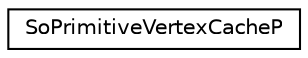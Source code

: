 digraph "Graphical Class Hierarchy"
{
 // LATEX_PDF_SIZE
  edge [fontname="Helvetica",fontsize="10",labelfontname="Helvetica",labelfontsize="10"];
  node [fontname="Helvetica",fontsize="10",shape=record];
  rankdir="LR";
  Node0 [label="SoPrimitiveVertexCacheP",height=0.2,width=0.4,color="black", fillcolor="white", style="filled",URL="$classSoPrimitiveVertexCacheP.html",tooltip=" "];
}
